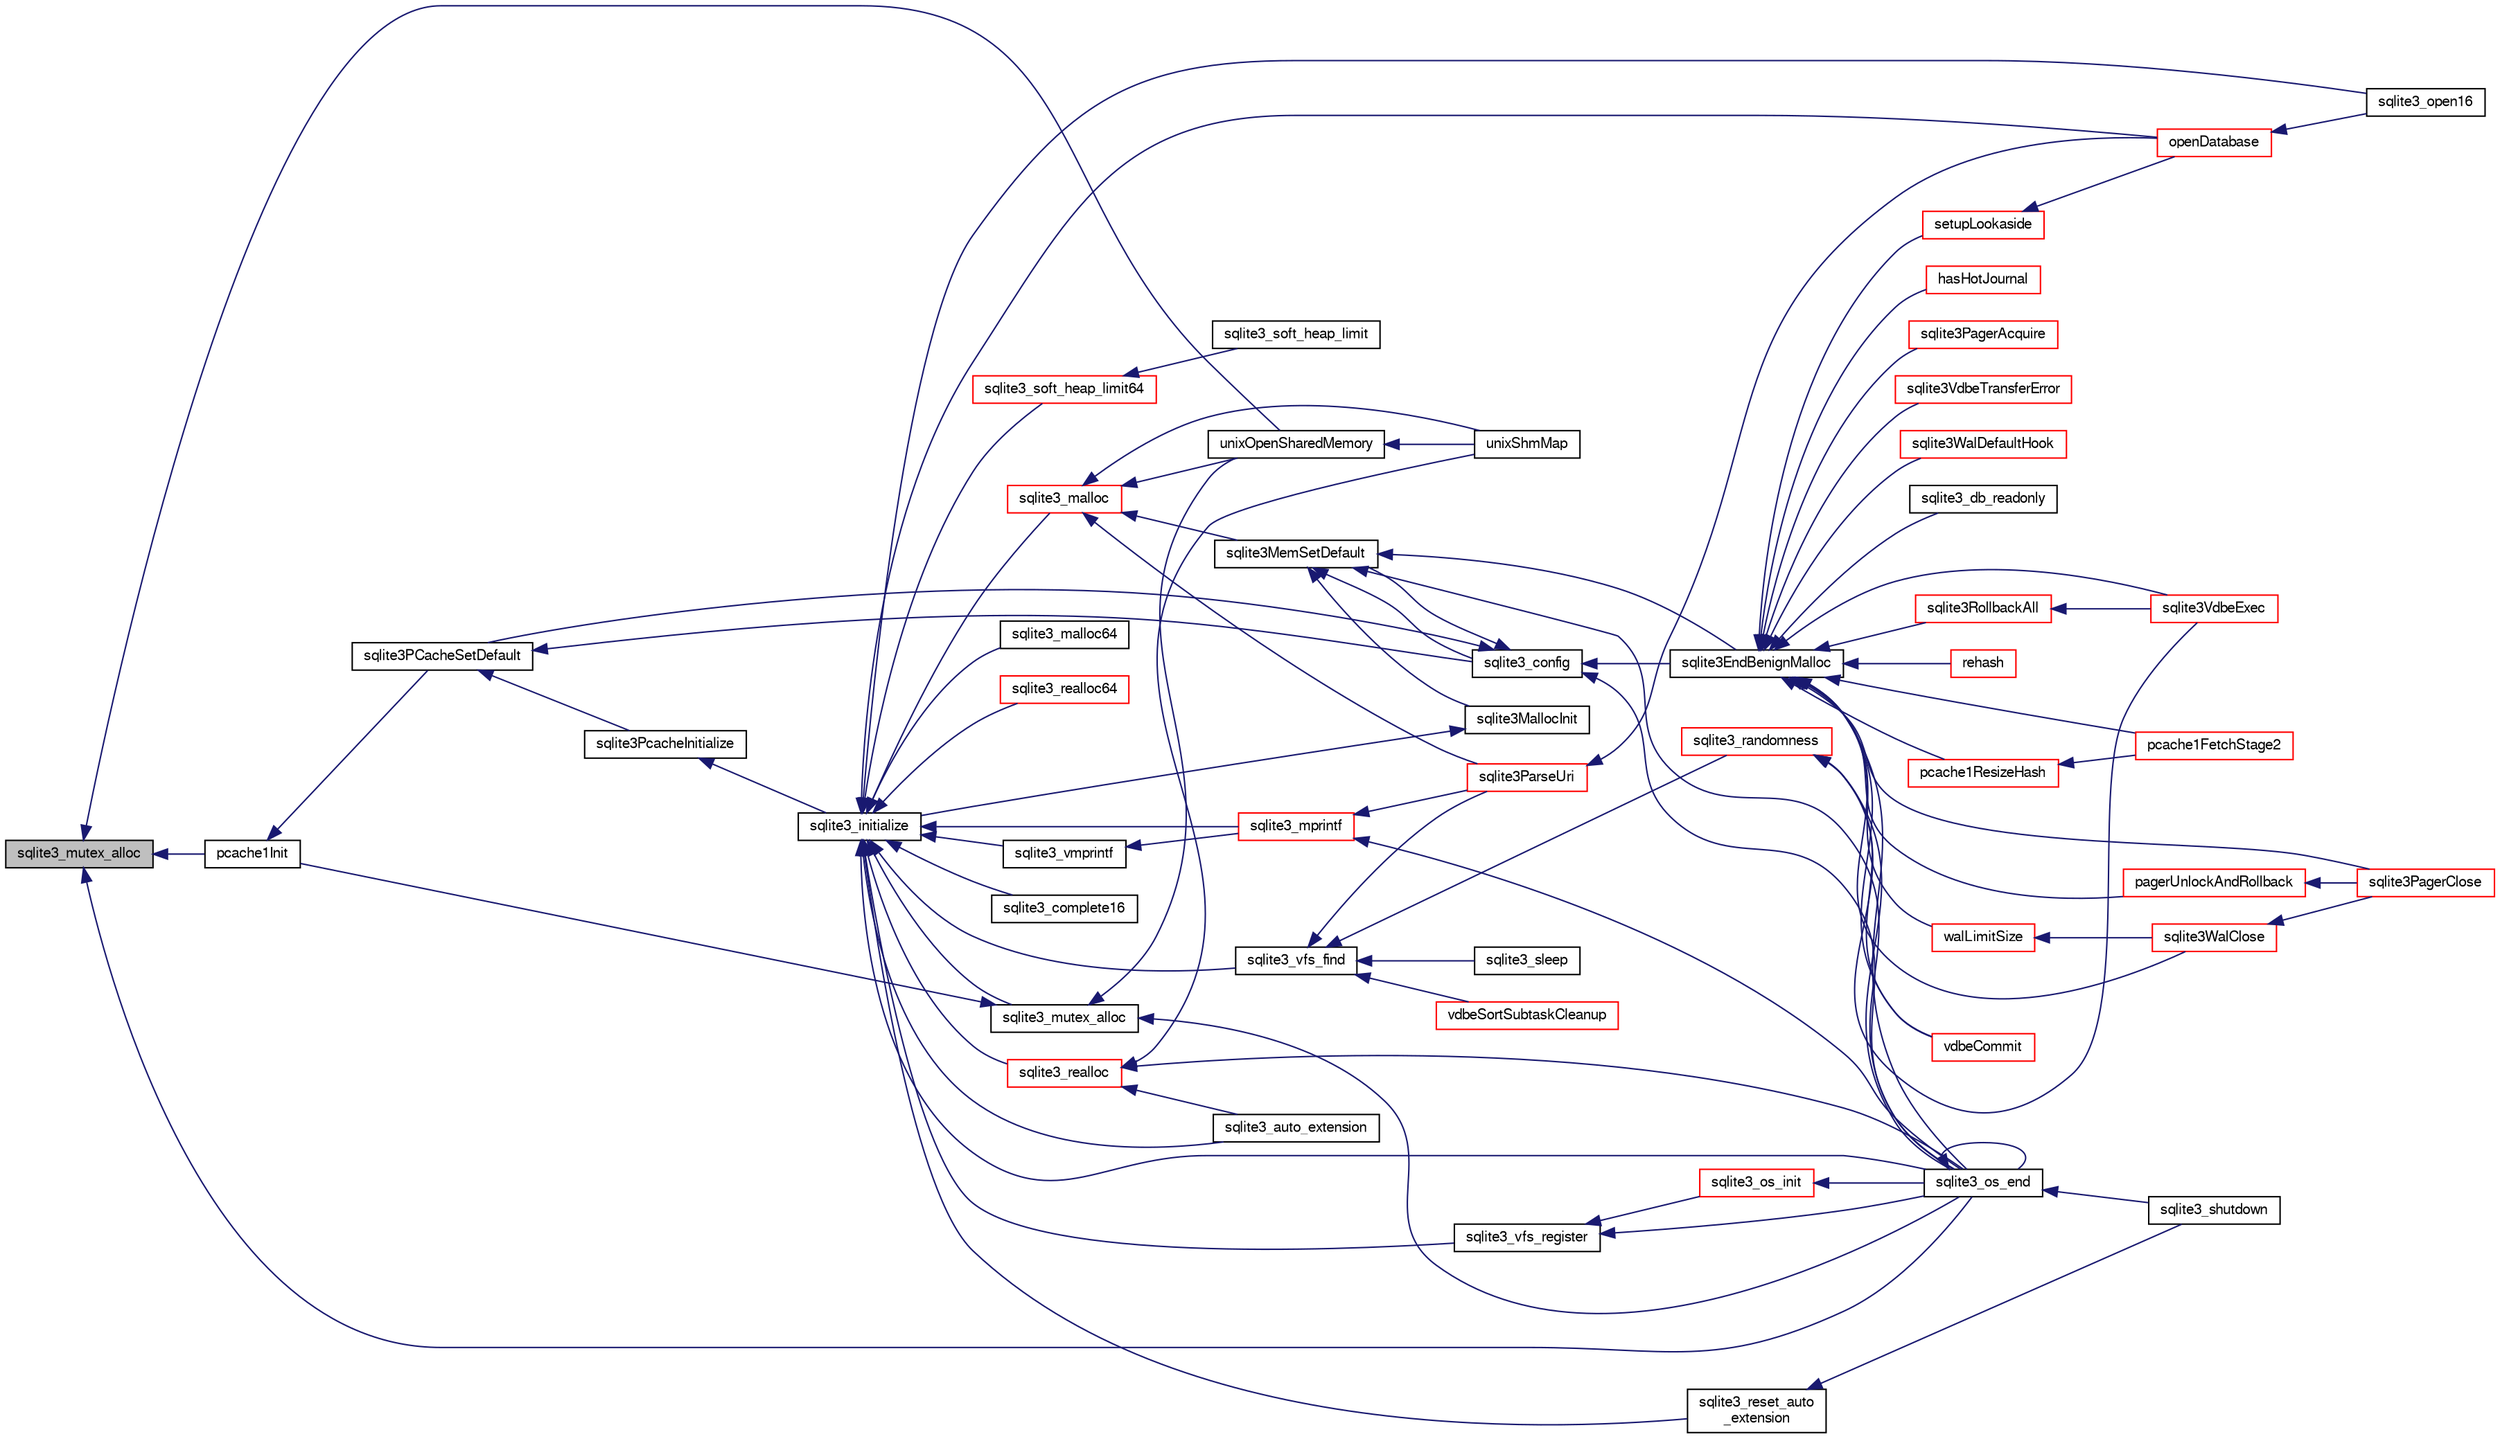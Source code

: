 digraph "sqlite3_mutex_alloc"
{
  edge [fontname="FreeSans",fontsize="10",labelfontname="FreeSans",labelfontsize="10"];
  node [fontname="FreeSans",fontsize="10",shape=record];
  rankdir="LR";
  Node345249 [label="sqlite3_mutex_alloc",height=0.2,width=0.4,color="black", fillcolor="grey75", style="filled", fontcolor="black"];
  Node345249 -> Node345250 [dir="back",color="midnightblue",fontsize="10",style="solid",fontname="FreeSans"];
  Node345250 [label="unixOpenSharedMemory",height=0.2,width=0.4,color="black", fillcolor="white", style="filled",URL="$sqlite3_8c.html#a30775afa2e08ca6ddc7853326afed7c7"];
  Node345250 -> Node345251 [dir="back",color="midnightblue",fontsize="10",style="solid",fontname="FreeSans"];
  Node345251 [label="unixShmMap",height=0.2,width=0.4,color="black", fillcolor="white", style="filled",URL="$sqlite3_8c.html#aeaa77f0ab08a4f4ee5f86e8c9727e974"];
  Node345249 -> Node345252 [dir="back",color="midnightblue",fontsize="10",style="solid",fontname="FreeSans"];
  Node345252 [label="sqlite3_os_end",height=0.2,width=0.4,color="black", fillcolor="white", style="filled",URL="$sqlite3_8h.html#a2288c95881ecca13d994e42b6a958906"];
  Node345252 -> Node345252 [dir="back",color="midnightblue",fontsize="10",style="solid",fontname="FreeSans"];
  Node345252 -> Node345253 [dir="back",color="midnightblue",fontsize="10",style="solid",fontname="FreeSans"];
  Node345253 [label="sqlite3_shutdown",height=0.2,width=0.4,color="black", fillcolor="white", style="filled",URL="$sqlite3_8h.html#aeaf9947fe863ba3d3aca061475e3af2e"];
  Node345249 -> Node345254 [dir="back",color="midnightblue",fontsize="10",style="solid",fontname="FreeSans"];
  Node345254 [label="pcache1Init",height=0.2,width=0.4,color="black", fillcolor="white", style="filled",URL="$sqlite3_8c.html#a05e9c1daf3dd812db1d769b69b20e069"];
  Node345254 -> Node345255 [dir="back",color="midnightblue",fontsize="10",style="solid",fontname="FreeSans"];
  Node345255 [label="sqlite3PCacheSetDefault",height=0.2,width=0.4,color="black", fillcolor="white", style="filled",URL="$sqlite3_8c.html#a91974afe7709a742451438556ee0c70c"];
  Node345255 -> Node345256 [dir="back",color="midnightblue",fontsize="10",style="solid",fontname="FreeSans"];
  Node345256 [label="sqlite3PcacheInitialize",height=0.2,width=0.4,color="black", fillcolor="white", style="filled",URL="$sqlite3_8c.html#a2902c61ddc88bea002c4d69fe4052b1f"];
  Node345256 -> Node345257 [dir="back",color="midnightblue",fontsize="10",style="solid",fontname="FreeSans"];
  Node345257 [label="sqlite3_initialize",height=0.2,width=0.4,color="black", fillcolor="white", style="filled",URL="$sqlite3_8h.html#ab0c0ee2d5d4cf8b28e9572296a8861df"];
  Node345257 -> Node345258 [dir="back",color="midnightblue",fontsize="10",style="solid",fontname="FreeSans"];
  Node345258 [label="sqlite3_vfs_find",height=0.2,width=0.4,color="black", fillcolor="white", style="filled",URL="$sqlite3_8h.html#ac201a26de3dfa1d6deb8069eb8d95627"];
  Node345258 -> Node345259 [dir="back",color="midnightblue",fontsize="10",style="solid",fontname="FreeSans"];
  Node345259 [label="sqlite3_randomness",height=0.2,width=0.4,color="red", fillcolor="white", style="filled",URL="$sqlite3_8h.html#aa452ad88657d4606e137b09c4e9315c7"];
  Node345259 -> Node345252 [dir="back",color="midnightblue",fontsize="10",style="solid",fontname="FreeSans"];
  Node345259 -> Node345540 [dir="back",color="midnightblue",fontsize="10",style="solid",fontname="FreeSans"];
  Node345540 [label="vdbeCommit",height=0.2,width=0.4,color="red", fillcolor="white", style="filled",URL="$sqlite3_8c.html#a5d7f1e0625451b987728f600cfe1b92d"];
  Node345259 -> Node345271 [dir="back",color="midnightblue",fontsize="10",style="solid",fontname="FreeSans"];
  Node345271 [label="sqlite3VdbeExec",height=0.2,width=0.4,color="red", fillcolor="white", style="filled",URL="$sqlite3_8c.html#a8ce40a614bdc56719c4d642b1e4dfb21"];
  Node345258 -> Node345661 [dir="back",color="midnightblue",fontsize="10",style="solid",fontname="FreeSans"];
  Node345661 [label="vdbeSortSubtaskCleanup",height=0.2,width=0.4,color="red", fillcolor="white", style="filled",URL="$sqlite3_8c.html#abc8ce4c3ef58cc10f5b27642aab32b30"];
  Node345258 -> Node345664 [dir="back",color="midnightblue",fontsize="10",style="solid",fontname="FreeSans"];
  Node345664 [label="sqlite3ParseUri",height=0.2,width=0.4,color="red", fillcolor="white", style="filled",URL="$sqlite3_8c.html#aaa912f29a67460d8b2186c97056e8767"];
  Node345664 -> Node345506 [dir="back",color="midnightblue",fontsize="10",style="solid",fontname="FreeSans"];
  Node345506 [label="openDatabase",height=0.2,width=0.4,color="red", fillcolor="white", style="filled",URL="$sqlite3_8c.html#a6a9c3bc3a64234e863413f41db473758"];
  Node345506 -> Node345509 [dir="back",color="midnightblue",fontsize="10",style="solid",fontname="FreeSans"];
  Node345509 [label="sqlite3_open16",height=0.2,width=0.4,color="black", fillcolor="white", style="filled",URL="$sqlite3_8h.html#adbc401bb96713f32e553db32f6f3ca33"];
  Node345258 -> Node345665 [dir="back",color="midnightblue",fontsize="10",style="solid",fontname="FreeSans"];
  Node345665 [label="sqlite3_sleep",height=0.2,width=0.4,color="black", fillcolor="white", style="filled",URL="$sqlite3_8h.html#ad0c133ddbbecb6433f3c6ebef8966efa"];
  Node345257 -> Node345666 [dir="back",color="midnightblue",fontsize="10",style="solid",fontname="FreeSans"];
  Node345666 [label="sqlite3_vfs_register",height=0.2,width=0.4,color="black", fillcolor="white", style="filled",URL="$sqlite3_8h.html#a7184b289ccd4c4c7200589137d88c4ae"];
  Node345666 -> Node345667 [dir="back",color="midnightblue",fontsize="10",style="solid",fontname="FreeSans"];
  Node345667 [label="sqlite3_os_init",height=0.2,width=0.4,color="red", fillcolor="white", style="filled",URL="$sqlite3_8h.html#acebc2290d00a32d3afe2361f2979038b"];
  Node345667 -> Node345252 [dir="back",color="midnightblue",fontsize="10",style="solid",fontname="FreeSans"];
  Node345666 -> Node345252 [dir="back",color="midnightblue",fontsize="10",style="solid",fontname="FreeSans"];
  Node345257 -> Node345669 [dir="back",color="midnightblue",fontsize="10",style="solid",fontname="FreeSans"];
  Node345669 [label="sqlite3_mutex_alloc",height=0.2,width=0.4,color="black", fillcolor="white", style="filled",URL="$sqlite3_8h.html#aa3f89418cd18e99596435c958b29b650"];
  Node345669 -> Node345250 [dir="back",color="midnightblue",fontsize="10",style="solid",fontname="FreeSans"];
  Node345669 -> Node345252 [dir="back",color="midnightblue",fontsize="10",style="solid",fontname="FreeSans"];
  Node345669 -> Node345254 [dir="back",color="midnightblue",fontsize="10",style="solid",fontname="FreeSans"];
  Node345257 -> Node345670 [dir="back",color="midnightblue",fontsize="10",style="solid",fontname="FreeSans"];
  Node345670 [label="sqlite3_soft_heap_limit64",height=0.2,width=0.4,color="red", fillcolor="white", style="filled",URL="$sqlite3_8h.html#ab37b3a4d1652e3acb2c43d1252e6b852"];
  Node345670 -> Node345671 [dir="back",color="midnightblue",fontsize="10",style="solid",fontname="FreeSans"];
  Node345671 [label="sqlite3_soft_heap_limit",height=0.2,width=0.4,color="black", fillcolor="white", style="filled",URL="$sqlite3_8h.html#a18c3472581de3072201723e798524fdc"];
  Node345257 -> Node345672 [dir="back",color="midnightblue",fontsize="10",style="solid",fontname="FreeSans"];
  Node345672 [label="sqlite3_malloc",height=0.2,width=0.4,color="red", fillcolor="white", style="filled",URL="$sqlite3_8h.html#a510e31845345737f17d86ce0b2328356"];
  Node345672 -> Node345673 [dir="back",color="midnightblue",fontsize="10",style="solid",fontname="FreeSans"];
  Node345673 [label="sqlite3MemSetDefault",height=0.2,width=0.4,color="black", fillcolor="white", style="filled",URL="$sqlite3_8c.html#a162fbfd727e92c5f8f72625b5ff62549"];
  Node345673 -> Node345674 [dir="back",color="midnightblue",fontsize="10",style="solid",fontname="FreeSans"];
  Node345674 [label="sqlite3EndBenignMalloc",height=0.2,width=0.4,color="black", fillcolor="white", style="filled",URL="$sqlite3_8c.html#a4582127cc64d483dc66c7acf9d8d8fbb"];
  Node345674 -> Node345675 [dir="back",color="midnightblue",fontsize="10",style="solid",fontname="FreeSans"];
  Node345675 [label="rehash",height=0.2,width=0.4,color="red", fillcolor="white", style="filled",URL="$sqlite3_8c.html#a4851529638f6c7af16239ee6e2dcc628"];
  Node345674 -> Node345252 [dir="back",color="midnightblue",fontsize="10",style="solid",fontname="FreeSans"];
  Node345674 -> Node345724 [dir="back",color="midnightblue",fontsize="10",style="solid",fontname="FreeSans"];
  Node345724 [label="pcache1ResizeHash",height=0.2,width=0.4,color="red", fillcolor="white", style="filled",URL="$sqlite3_8c.html#a7795922581c79a689c6e954dad69c037"];
  Node345724 -> Node345726 [dir="back",color="midnightblue",fontsize="10",style="solid",fontname="FreeSans"];
  Node345726 [label="pcache1FetchStage2",height=0.2,width=0.4,color="red", fillcolor="white", style="filled",URL="$sqlite3_8c.html#a30a4ee80ec88f9eb4ade1424d99585b5"];
  Node345674 -> Node345726 [dir="back",color="midnightblue",fontsize="10",style="solid",fontname="FreeSans"];
  Node345674 -> Node345611 [dir="back",color="midnightblue",fontsize="10",style="solid",fontname="FreeSans"];
  Node345611 [label="pagerUnlockAndRollback",height=0.2,width=0.4,color="red", fillcolor="white", style="filled",URL="$sqlite3_8c.html#a02d96b7bf62c3b13ba905d168914518c"];
  Node345611 -> Node345612 [dir="back",color="midnightblue",fontsize="10",style="solid",fontname="FreeSans"];
  Node345612 [label="sqlite3PagerClose",height=0.2,width=0.4,color="red", fillcolor="white", style="filled",URL="$sqlite3_8c.html#af94b1f96b60689fd09422cce2c85f53f"];
  Node345674 -> Node345612 [dir="back",color="midnightblue",fontsize="10",style="solid",fontname="FreeSans"];
  Node345674 -> Node345728 [dir="back",color="midnightblue",fontsize="10",style="solid",fontname="FreeSans"];
  Node345728 [label="hasHotJournal",height=0.2,width=0.4,color="red", fillcolor="white", style="filled",URL="$sqlite3_8c.html#a875dc699b7a0e8ab6ba19170e5096d5e"];
  Node345674 -> Node345614 [dir="back",color="midnightblue",fontsize="10",style="solid",fontname="FreeSans"];
  Node345614 [label="sqlite3PagerAcquire",height=0.2,width=0.4,color="red", fillcolor="white", style="filled",URL="$sqlite3_8c.html#a22a53daafd2bd778cda390312651f994"];
  Node345674 -> Node345729 [dir="back",color="midnightblue",fontsize="10",style="solid",fontname="FreeSans"];
  Node345729 [label="walLimitSize",height=0.2,width=0.4,color="red", fillcolor="white", style="filled",URL="$sqlite3_8c.html#a7d814227c8fb4a3441c42e9f2fdade3b"];
  Node345729 -> Node345730 [dir="back",color="midnightblue",fontsize="10",style="solid",fontname="FreeSans"];
  Node345730 [label="sqlite3WalClose",height=0.2,width=0.4,color="red", fillcolor="white", style="filled",URL="$sqlite3_8c.html#abfd7d36ec6ea41ecb2717dd4c6b0571e"];
  Node345730 -> Node345612 [dir="back",color="midnightblue",fontsize="10",style="solid",fontname="FreeSans"];
  Node345674 -> Node345730 [dir="back",color="midnightblue",fontsize="10",style="solid",fontname="FreeSans"];
  Node345674 -> Node345540 [dir="back",color="midnightblue",fontsize="10",style="solid",fontname="FreeSans"];
  Node345674 -> Node345732 [dir="back",color="midnightblue",fontsize="10",style="solid",fontname="FreeSans"];
  Node345732 [label="sqlite3VdbeTransferError",height=0.2,width=0.4,color="red", fillcolor="white", style="filled",URL="$sqlite3_8c.html#aaf4a567b51602bb6d7bb150e6c72de69"];
  Node345674 -> Node345271 [dir="back",color="midnightblue",fontsize="10",style="solid",fontname="FreeSans"];
  Node345674 -> Node345733 [dir="back",color="midnightblue",fontsize="10",style="solid",fontname="FreeSans"];
  Node345733 [label="setupLookaside",height=0.2,width=0.4,color="red", fillcolor="white", style="filled",URL="$sqlite3_8c.html#a83e30e8059c0e1a0537a569a91ce81e5"];
  Node345733 -> Node345506 [dir="back",color="midnightblue",fontsize="10",style="solid",fontname="FreeSans"];
  Node345674 -> Node345489 [dir="back",color="midnightblue",fontsize="10",style="solid",fontname="FreeSans"];
  Node345489 [label="sqlite3RollbackAll",height=0.2,width=0.4,color="red", fillcolor="white", style="filled",URL="$sqlite3_8c.html#ad902dd388d73208539f557962e3fe6bb"];
  Node345489 -> Node345271 [dir="back",color="midnightblue",fontsize="10",style="solid",fontname="FreeSans"];
  Node345674 -> Node345735 [dir="back",color="midnightblue",fontsize="10",style="solid",fontname="FreeSans"];
  Node345735 [label="sqlite3WalDefaultHook",height=0.2,width=0.4,color="red", fillcolor="white", style="filled",URL="$sqlite3_8c.html#a4a9ed7c3fcab46b3d82eb79ede8c4f77"];
  Node345674 -> Node345737 [dir="back",color="midnightblue",fontsize="10",style="solid",fontname="FreeSans"];
  Node345737 [label="sqlite3_db_readonly",height=0.2,width=0.4,color="black", fillcolor="white", style="filled",URL="$sqlite3_8h.html#a96c378e7022e7a8a375e23f7fc662cdd"];
  Node345673 -> Node345738 [dir="back",color="midnightblue",fontsize="10",style="solid",fontname="FreeSans"];
  Node345738 [label="sqlite3MallocInit",height=0.2,width=0.4,color="black", fillcolor="white", style="filled",URL="$sqlite3_8c.html#a9e06f9e7cad0d83ce80ab493c9533552"];
  Node345738 -> Node345257 [dir="back",color="midnightblue",fontsize="10",style="solid",fontname="FreeSans"];
  Node345673 -> Node345252 [dir="back",color="midnightblue",fontsize="10",style="solid",fontname="FreeSans"];
  Node345673 -> Node345739 [dir="back",color="midnightblue",fontsize="10",style="solid",fontname="FreeSans"];
  Node345739 [label="sqlite3_config",height=0.2,width=0.4,color="black", fillcolor="white", style="filled",URL="$sqlite3_8h.html#a74ad420b6f26bc06a04ff6ecec8a8c91"];
  Node345739 -> Node345674 [dir="back",color="midnightblue",fontsize="10",style="solid",fontname="FreeSans"];
  Node345739 -> Node345673 [dir="back",color="midnightblue",fontsize="10",style="solid",fontname="FreeSans"];
  Node345739 -> Node345252 [dir="back",color="midnightblue",fontsize="10",style="solid",fontname="FreeSans"];
  Node345739 -> Node345255 [dir="back",color="midnightblue",fontsize="10",style="solid",fontname="FreeSans"];
  Node345672 -> Node345250 [dir="back",color="midnightblue",fontsize="10",style="solid",fontname="FreeSans"];
  Node345672 -> Node345251 [dir="back",color="midnightblue",fontsize="10",style="solid",fontname="FreeSans"];
  Node345672 -> Node345664 [dir="back",color="midnightblue",fontsize="10",style="solid",fontname="FreeSans"];
  Node345257 -> Node346007 [dir="back",color="midnightblue",fontsize="10",style="solid",fontname="FreeSans"];
  Node346007 [label="sqlite3_malloc64",height=0.2,width=0.4,color="black", fillcolor="white", style="filled",URL="$sqlite3_8h.html#a12b7ee85e539ea28c130c5c75b96a82a"];
  Node345257 -> Node346008 [dir="back",color="midnightblue",fontsize="10",style="solid",fontname="FreeSans"];
  Node346008 [label="sqlite3_realloc",height=0.2,width=0.4,color="red", fillcolor="white", style="filled",URL="$sqlite3_8h.html#a627f0eeface58024ef47403d8cc76b35"];
  Node346008 -> Node345251 [dir="back",color="midnightblue",fontsize="10",style="solid",fontname="FreeSans"];
  Node346008 -> Node345252 [dir="back",color="midnightblue",fontsize="10",style="solid",fontname="FreeSans"];
  Node346008 -> Node346024 [dir="back",color="midnightblue",fontsize="10",style="solid",fontname="FreeSans"];
  Node346024 [label="sqlite3_auto_extension",height=0.2,width=0.4,color="black", fillcolor="white", style="filled",URL="$sqlite3_8h.html#a85a95b45e94f6bcd52aa39b6acdb36d7"];
  Node345257 -> Node346026 [dir="back",color="midnightblue",fontsize="10",style="solid",fontname="FreeSans"];
  Node346026 [label="sqlite3_realloc64",height=0.2,width=0.4,color="red", fillcolor="white", style="filled",URL="$sqlite3_8h.html#afe88c85e9f864a3fd92941cad197245d"];
  Node345257 -> Node345814 [dir="back",color="midnightblue",fontsize="10",style="solid",fontname="FreeSans"];
  Node345814 [label="sqlite3_vmprintf",height=0.2,width=0.4,color="black", fillcolor="white", style="filled",URL="$sqlite3_8h.html#ac240de67ddf003828f16a6d9dd3fa3ca"];
  Node345814 -> Node345815 [dir="back",color="midnightblue",fontsize="10",style="solid",fontname="FreeSans"];
  Node345815 [label="sqlite3_mprintf",height=0.2,width=0.4,color="red", fillcolor="white", style="filled",URL="$sqlite3_8h.html#a9533933e57f7ccbb48c32041ce3a8862"];
  Node345815 -> Node345252 [dir="back",color="midnightblue",fontsize="10",style="solid",fontname="FreeSans"];
  Node345815 -> Node345664 [dir="back",color="midnightblue",fontsize="10",style="solid",fontname="FreeSans"];
  Node345257 -> Node345815 [dir="back",color="midnightblue",fontsize="10",style="solid",fontname="FreeSans"];
  Node345257 -> Node345252 [dir="back",color="midnightblue",fontsize="10",style="solid",fontname="FreeSans"];
  Node345257 -> Node346024 [dir="back",color="midnightblue",fontsize="10",style="solid",fontname="FreeSans"];
  Node345257 -> Node346126 [dir="back",color="midnightblue",fontsize="10",style="solid",fontname="FreeSans"];
  Node346126 [label="sqlite3_reset_auto\l_extension",height=0.2,width=0.4,color="black", fillcolor="white", style="filled",URL="$sqlite3_8h.html#ac33f4064ae6690cada7bdc89e8153ffc"];
  Node346126 -> Node345253 [dir="back",color="midnightblue",fontsize="10",style="solid",fontname="FreeSans"];
  Node345257 -> Node345991 [dir="back",color="midnightblue",fontsize="10",style="solid",fontname="FreeSans"];
  Node345991 [label="sqlite3_complete16",height=0.2,width=0.4,color="black", fillcolor="white", style="filled",URL="$sqlite3_8h.html#a3260341c2ef82787acca48414a1d03a1"];
  Node345257 -> Node345506 [dir="back",color="midnightblue",fontsize="10",style="solid",fontname="FreeSans"];
  Node345257 -> Node345509 [dir="back",color="midnightblue",fontsize="10",style="solid",fontname="FreeSans"];
  Node345255 -> Node345739 [dir="back",color="midnightblue",fontsize="10",style="solid",fontname="FreeSans"];
}
